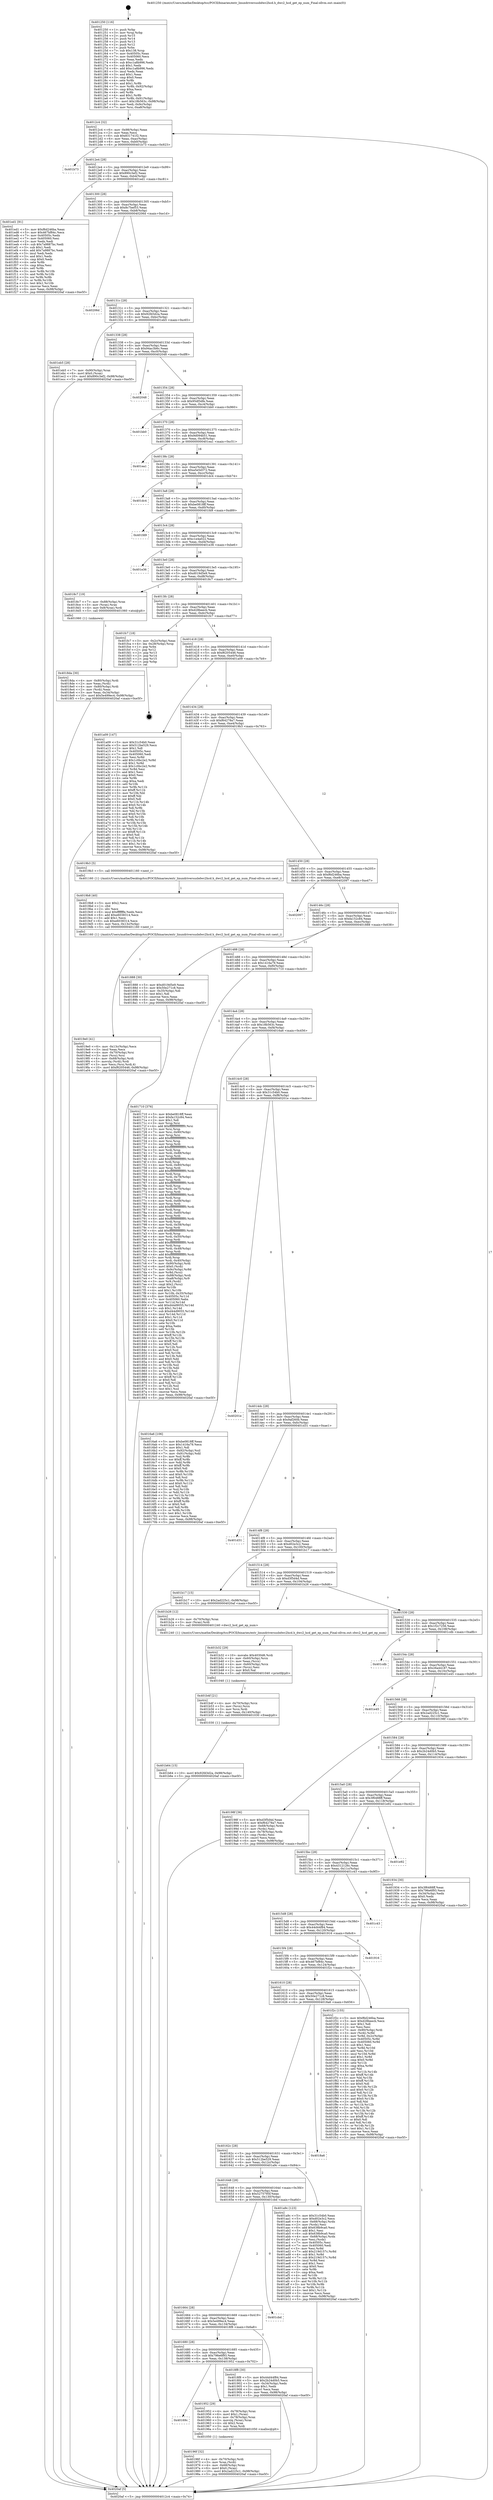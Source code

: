 digraph "0x401250" {
  label = "0x401250 (/mnt/c/Users/mathe/Desktop/tcc/POCII/binaries/extr_linuxdriversusbdwc2hcd.h_dwc2_hcd_get_ep_num_Final-ollvm.out::main(0))"
  labelloc = "t"
  node[shape=record]

  Entry [label="",width=0.3,height=0.3,shape=circle,fillcolor=black,style=filled]
  "0x4012c4" [label="{
     0x4012c4 [32]\l
     | [instrs]\l
     &nbsp;&nbsp;0x4012c4 \<+6\>: mov -0x98(%rbp),%eax\l
     &nbsp;&nbsp;0x4012ca \<+2\>: mov %eax,%ecx\l
     &nbsp;&nbsp;0x4012cc \<+6\>: sub $0x831741f2,%ecx\l
     &nbsp;&nbsp;0x4012d2 \<+6\>: mov %eax,-0xac(%rbp)\l
     &nbsp;&nbsp;0x4012d8 \<+6\>: mov %ecx,-0xb0(%rbp)\l
     &nbsp;&nbsp;0x4012de \<+6\>: je 0000000000401b73 \<main+0x923\>\l
  }"]
  "0x401b73" [label="{
     0x401b73\l
  }", style=dashed]
  "0x4012e4" [label="{
     0x4012e4 [28]\l
     | [instrs]\l
     &nbsp;&nbsp;0x4012e4 \<+5\>: jmp 00000000004012e9 \<main+0x99\>\l
     &nbsp;&nbsp;0x4012e9 \<+6\>: mov -0xac(%rbp),%eax\l
     &nbsp;&nbsp;0x4012ef \<+5\>: sub $0x890c3ef2,%eax\l
     &nbsp;&nbsp;0x4012f4 \<+6\>: mov %eax,-0xb4(%rbp)\l
     &nbsp;&nbsp;0x4012fa \<+6\>: je 0000000000401ed1 \<main+0xc81\>\l
  }"]
  Exit [label="",width=0.3,height=0.3,shape=circle,fillcolor=black,style=filled,peripheries=2]
  "0x401ed1" [label="{
     0x401ed1 [91]\l
     | [instrs]\l
     &nbsp;&nbsp;0x401ed1 \<+5\>: mov $0xf6d246ba,%eax\l
     &nbsp;&nbsp;0x401ed6 \<+5\>: mov $0x467bf84c,%ecx\l
     &nbsp;&nbsp;0x401edb \<+7\>: mov 0x40505c,%edx\l
     &nbsp;&nbsp;0x401ee2 \<+7\>: mov 0x405060,%esi\l
     &nbsp;&nbsp;0x401ee9 \<+2\>: mov %edx,%edi\l
     &nbsp;&nbsp;0x401eeb \<+6\>: sub $0x7a9887bc,%edi\l
     &nbsp;&nbsp;0x401ef1 \<+3\>: sub $0x1,%edi\l
     &nbsp;&nbsp;0x401ef4 \<+6\>: add $0x7a9887bc,%edi\l
     &nbsp;&nbsp;0x401efa \<+3\>: imul %edi,%edx\l
     &nbsp;&nbsp;0x401efd \<+3\>: and $0x1,%edx\l
     &nbsp;&nbsp;0x401f00 \<+3\>: cmp $0x0,%edx\l
     &nbsp;&nbsp;0x401f03 \<+4\>: sete %r8b\l
     &nbsp;&nbsp;0x401f07 \<+3\>: cmp $0xa,%esi\l
     &nbsp;&nbsp;0x401f0a \<+4\>: setl %r9b\l
     &nbsp;&nbsp;0x401f0e \<+3\>: mov %r8b,%r10b\l
     &nbsp;&nbsp;0x401f11 \<+3\>: and %r9b,%r10b\l
     &nbsp;&nbsp;0x401f14 \<+3\>: xor %r9b,%r8b\l
     &nbsp;&nbsp;0x401f17 \<+3\>: or %r8b,%r10b\l
     &nbsp;&nbsp;0x401f1a \<+4\>: test $0x1,%r10b\l
     &nbsp;&nbsp;0x401f1e \<+3\>: cmovne %ecx,%eax\l
     &nbsp;&nbsp;0x401f21 \<+6\>: mov %eax,-0x98(%rbp)\l
     &nbsp;&nbsp;0x401f27 \<+5\>: jmp 00000000004020af \<main+0xe5f\>\l
  }"]
  "0x401300" [label="{
     0x401300 [28]\l
     | [instrs]\l
     &nbsp;&nbsp;0x401300 \<+5\>: jmp 0000000000401305 \<main+0xb5\>\l
     &nbsp;&nbsp;0x401305 \<+6\>: mov -0xac(%rbp),%eax\l
     &nbsp;&nbsp;0x40130b \<+5\>: sub $0x8c7bef53,%eax\l
     &nbsp;&nbsp;0x401310 \<+6\>: mov %eax,-0xb8(%rbp)\l
     &nbsp;&nbsp;0x401316 \<+6\>: je 000000000040206d \<main+0xe1d\>\l
  }"]
  "0x401b64" [label="{
     0x401b64 [15]\l
     | [instrs]\l
     &nbsp;&nbsp;0x401b64 \<+10\>: movl $0x92fd3d2a,-0x98(%rbp)\l
     &nbsp;&nbsp;0x401b6e \<+5\>: jmp 00000000004020af \<main+0xe5f\>\l
  }"]
  "0x40206d" [label="{
     0x40206d\l
  }", style=dashed]
  "0x40131c" [label="{
     0x40131c [28]\l
     | [instrs]\l
     &nbsp;&nbsp;0x40131c \<+5\>: jmp 0000000000401321 \<main+0xd1\>\l
     &nbsp;&nbsp;0x401321 \<+6\>: mov -0xac(%rbp),%eax\l
     &nbsp;&nbsp;0x401327 \<+5\>: sub $0x92fd3d2a,%eax\l
     &nbsp;&nbsp;0x40132c \<+6\>: mov %eax,-0xbc(%rbp)\l
     &nbsp;&nbsp;0x401332 \<+6\>: je 0000000000401eb5 \<main+0xc65\>\l
  }"]
  "0x401b4f" [label="{
     0x401b4f [21]\l
     | [instrs]\l
     &nbsp;&nbsp;0x401b4f \<+4\>: mov -0x70(%rbp),%rcx\l
     &nbsp;&nbsp;0x401b53 \<+3\>: mov (%rcx),%rcx\l
     &nbsp;&nbsp;0x401b56 \<+3\>: mov %rcx,%rdi\l
     &nbsp;&nbsp;0x401b59 \<+6\>: mov %eax,-0x140(%rbp)\l
     &nbsp;&nbsp;0x401b5f \<+5\>: call 0000000000401030 \<free@plt\>\l
     | [calls]\l
     &nbsp;&nbsp;0x401030 \{1\} (unknown)\l
  }"]
  "0x401eb5" [label="{
     0x401eb5 [28]\l
     | [instrs]\l
     &nbsp;&nbsp;0x401eb5 \<+7\>: mov -0x90(%rbp),%rax\l
     &nbsp;&nbsp;0x401ebc \<+6\>: movl $0x0,(%rax)\l
     &nbsp;&nbsp;0x401ec2 \<+10\>: movl $0x890c3ef2,-0x98(%rbp)\l
     &nbsp;&nbsp;0x401ecc \<+5\>: jmp 00000000004020af \<main+0xe5f\>\l
  }"]
  "0x401338" [label="{
     0x401338 [28]\l
     | [instrs]\l
     &nbsp;&nbsp;0x401338 \<+5\>: jmp 000000000040133d \<main+0xed\>\l
     &nbsp;&nbsp;0x40133d \<+6\>: mov -0xac(%rbp),%eax\l
     &nbsp;&nbsp;0x401343 \<+5\>: sub $0x94ac3b6c,%eax\l
     &nbsp;&nbsp;0x401348 \<+6\>: mov %eax,-0xc0(%rbp)\l
     &nbsp;&nbsp;0x40134e \<+6\>: je 0000000000402048 \<main+0xdf8\>\l
  }"]
  "0x401b32" [label="{
     0x401b32 [29]\l
     | [instrs]\l
     &nbsp;&nbsp;0x401b32 \<+10\>: movabs $0x4030d6,%rdi\l
     &nbsp;&nbsp;0x401b3c \<+4\>: mov -0x60(%rbp),%rcx\l
     &nbsp;&nbsp;0x401b40 \<+2\>: mov %eax,(%rcx)\l
     &nbsp;&nbsp;0x401b42 \<+4\>: mov -0x60(%rbp),%rcx\l
     &nbsp;&nbsp;0x401b46 \<+2\>: mov (%rcx),%esi\l
     &nbsp;&nbsp;0x401b48 \<+2\>: mov $0x0,%al\l
     &nbsp;&nbsp;0x401b4a \<+5\>: call 0000000000401040 \<printf@plt\>\l
     | [calls]\l
     &nbsp;&nbsp;0x401040 \{1\} (unknown)\l
  }"]
  "0x402048" [label="{
     0x402048\l
  }", style=dashed]
  "0x401354" [label="{
     0x401354 [28]\l
     | [instrs]\l
     &nbsp;&nbsp;0x401354 \<+5\>: jmp 0000000000401359 \<main+0x109\>\l
     &nbsp;&nbsp;0x401359 \<+6\>: mov -0xac(%rbp),%eax\l
     &nbsp;&nbsp;0x40135f \<+5\>: sub $0x95df3dfe,%eax\l
     &nbsp;&nbsp;0x401364 \<+6\>: mov %eax,-0xc4(%rbp)\l
     &nbsp;&nbsp;0x40136a \<+6\>: je 0000000000401bb0 \<main+0x960\>\l
  }"]
  "0x4019e0" [label="{
     0x4019e0 [41]\l
     | [instrs]\l
     &nbsp;&nbsp;0x4019e0 \<+6\>: mov -0x13c(%rbp),%ecx\l
     &nbsp;&nbsp;0x4019e6 \<+3\>: imul %eax,%ecx\l
     &nbsp;&nbsp;0x4019e9 \<+4\>: mov -0x70(%rbp),%rsi\l
     &nbsp;&nbsp;0x4019ed \<+3\>: mov (%rsi),%rsi\l
     &nbsp;&nbsp;0x4019f0 \<+4\>: mov -0x68(%rbp),%rdi\l
     &nbsp;&nbsp;0x4019f4 \<+3\>: movslq (%rdi),%rdi\l
     &nbsp;&nbsp;0x4019f7 \<+3\>: mov %ecx,(%rsi,%rdi,4)\l
     &nbsp;&nbsp;0x4019fa \<+10\>: movl $0xf6205446,-0x98(%rbp)\l
     &nbsp;&nbsp;0x401a04 \<+5\>: jmp 00000000004020af \<main+0xe5f\>\l
  }"]
  "0x401bb0" [label="{
     0x401bb0\l
  }", style=dashed]
  "0x401370" [label="{
     0x401370 [28]\l
     | [instrs]\l
     &nbsp;&nbsp;0x401370 \<+5\>: jmp 0000000000401375 \<main+0x125\>\l
     &nbsp;&nbsp;0x401375 \<+6\>: mov -0xac(%rbp),%eax\l
     &nbsp;&nbsp;0x40137b \<+5\>: sub $0x9d094b51,%eax\l
     &nbsp;&nbsp;0x401380 \<+6\>: mov %eax,-0xc8(%rbp)\l
     &nbsp;&nbsp;0x401386 \<+6\>: je 0000000000401ea1 \<main+0xc51\>\l
  }"]
  "0x4019b8" [label="{
     0x4019b8 [40]\l
     | [instrs]\l
     &nbsp;&nbsp;0x4019b8 \<+5\>: mov $0x2,%ecx\l
     &nbsp;&nbsp;0x4019bd \<+1\>: cltd\l
     &nbsp;&nbsp;0x4019be \<+2\>: idiv %ecx\l
     &nbsp;&nbsp;0x4019c0 \<+6\>: imul $0xfffffffe,%edx,%ecx\l
     &nbsp;&nbsp;0x4019c6 \<+6\>: add $0xe6038314,%ecx\l
     &nbsp;&nbsp;0x4019cc \<+3\>: add $0x1,%ecx\l
     &nbsp;&nbsp;0x4019cf \<+6\>: sub $0xe6038314,%ecx\l
     &nbsp;&nbsp;0x4019d5 \<+6\>: mov %ecx,-0x13c(%rbp)\l
     &nbsp;&nbsp;0x4019db \<+5\>: call 0000000000401160 \<next_i\>\l
     | [calls]\l
     &nbsp;&nbsp;0x401160 \{1\} (/mnt/c/Users/mathe/Desktop/tcc/POCII/binaries/extr_linuxdriversusbdwc2hcd.h_dwc2_hcd_get_ep_num_Final-ollvm.out::next_i)\l
  }"]
  "0x401ea1" [label="{
     0x401ea1\l
  }", style=dashed]
  "0x40138c" [label="{
     0x40138c [28]\l
     | [instrs]\l
     &nbsp;&nbsp;0x40138c \<+5\>: jmp 0000000000401391 \<main+0x141\>\l
     &nbsp;&nbsp;0x401391 \<+6\>: mov -0xac(%rbp),%eax\l
     &nbsp;&nbsp;0x401397 \<+5\>: sub $0xa5e5d372,%eax\l
     &nbsp;&nbsp;0x40139c \<+6\>: mov %eax,-0xcc(%rbp)\l
     &nbsp;&nbsp;0x4013a2 \<+6\>: je 0000000000401dc4 \<main+0xb74\>\l
  }"]
  "0x40196f" [label="{
     0x40196f [32]\l
     | [instrs]\l
     &nbsp;&nbsp;0x40196f \<+4\>: mov -0x70(%rbp),%rdi\l
     &nbsp;&nbsp;0x401973 \<+3\>: mov %rax,(%rdi)\l
     &nbsp;&nbsp;0x401976 \<+4\>: mov -0x68(%rbp),%rax\l
     &nbsp;&nbsp;0x40197a \<+6\>: movl $0x0,(%rax)\l
     &nbsp;&nbsp;0x401980 \<+10\>: movl $0x2ad225c1,-0x98(%rbp)\l
     &nbsp;&nbsp;0x40198a \<+5\>: jmp 00000000004020af \<main+0xe5f\>\l
  }"]
  "0x401dc4" [label="{
     0x401dc4\l
  }", style=dashed]
  "0x4013a8" [label="{
     0x4013a8 [28]\l
     | [instrs]\l
     &nbsp;&nbsp;0x4013a8 \<+5\>: jmp 00000000004013ad \<main+0x15d\>\l
     &nbsp;&nbsp;0x4013ad \<+6\>: mov -0xac(%rbp),%eax\l
     &nbsp;&nbsp;0x4013b3 \<+5\>: sub $0xbe0818ff,%eax\l
     &nbsp;&nbsp;0x4013b8 \<+6\>: mov %eax,-0xd0(%rbp)\l
     &nbsp;&nbsp;0x4013be \<+6\>: je 0000000000401fd9 \<main+0xd89\>\l
  }"]
  "0x40169c" [label="{
     0x40169c\l
  }", style=dashed]
  "0x401fd9" [label="{
     0x401fd9\l
  }", style=dashed]
  "0x4013c4" [label="{
     0x4013c4 [28]\l
     | [instrs]\l
     &nbsp;&nbsp;0x4013c4 \<+5\>: jmp 00000000004013c9 \<main+0x179\>\l
     &nbsp;&nbsp;0x4013c9 \<+6\>: mov -0xac(%rbp),%eax\l
     &nbsp;&nbsp;0x4013cf \<+5\>: sub $0xc1e4a022,%eax\l
     &nbsp;&nbsp;0x4013d4 \<+6\>: mov %eax,-0xd4(%rbp)\l
     &nbsp;&nbsp;0x4013da \<+6\>: je 0000000000401e36 \<main+0xbe6\>\l
  }"]
  "0x401952" [label="{
     0x401952 [29]\l
     | [instrs]\l
     &nbsp;&nbsp;0x401952 \<+4\>: mov -0x78(%rbp),%rax\l
     &nbsp;&nbsp;0x401956 \<+6\>: movl $0x1,(%rax)\l
     &nbsp;&nbsp;0x40195c \<+4\>: mov -0x78(%rbp),%rax\l
     &nbsp;&nbsp;0x401960 \<+3\>: movslq (%rax),%rax\l
     &nbsp;&nbsp;0x401963 \<+4\>: shl $0x2,%rax\l
     &nbsp;&nbsp;0x401967 \<+3\>: mov %rax,%rdi\l
     &nbsp;&nbsp;0x40196a \<+5\>: call 0000000000401050 \<malloc@plt\>\l
     | [calls]\l
     &nbsp;&nbsp;0x401050 \{1\} (unknown)\l
  }"]
  "0x401e36" [label="{
     0x401e36\l
  }", style=dashed]
  "0x4013e0" [label="{
     0x4013e0 [28]\l
     | [instrs]\l
     &nbsp;&nbsp;0x4013e0 \<+5\>: jmp 00000000004013e5 \<main+0x195\>\l
     &nbsp;&nbsp;0x4013e5 \<+6\>: mov -0xac(%rbp),%eax\l
     &nbsp;&nbsp;0x4013eb \<+5\>: sub $0xd019d5e9,%eax\l
     &nbsp;&nbsp;0x4013f0 \<+6\>: mov %eax,-0xd8(%rbp)\l
     &nbsp;&nbsp;0x4013f6 \<+6\>: je 00000000004018c7 \<main+0x677\>\l
  }"]
  "0x401680" [label="{
     0x401680 [28]\l
     | [instrs]\l
     &nbsp;&nbsp;0x401680 \<+5\>: jmp 0000000000401685 \<main+0x435\>\l
     &nbsp;&nbsp;0x401685 \<+6\>: mov -0xac(%rbp),%eax\l
     &nbsp;&nbsp;0x40168b \<+5\>: sub $0x796e6f93,%eax\l
     &nbsp;&nbsp;0x401690 \<+6\>: mov %eax,-0x138(%rbp)\l
     &nbsp;&nbsp;0x401696 \<+6\>: je 0000000000401952 \<main+0x702\>\l
  }"]
  "0x4018c7" [label="{
     0x4018c7 [19]\l
     | [instrs]\l
     &nbsp;&nbsp;0x4018c7 \<+7\>: mov -0x88(%rbp),%rax\l
     &nbsp;&nbsp;0x4018ce \<+3\>: mov (%rax),%rax\l
     &nbsp;&nbsp;0x4018d1 \<+4\>: mov 0x8(%rax),%rdi\l
     &nbsp;&nbsp;0x4018d5 \<+5\>: call 0000000000401060 \<atoi@plt\>\l
     | [calls]\l
     &nbsp;&nbsp;0x401060 \{1\} (unknown)\l
  }"]
  "0x4013fc" [label="{
     0x4013fc [28]\l
     | [instrs]\l
     &nbsp;&nbsp;0x4013fc \<+5\>: jmp 0000000000401401 \<main+0x1b1\>\l
     &nbsp;&nbsp;0x401401 \<+6\>: mov -0xac(%rbp),%eax\l
     &nbsp;&nbsp;0x401407 \<+5\>: sub $0xd28beecb,%eax\l
     &nbsp;&nbsp;0x40140c \<+6\>: mov %eax,-0xdc(%rbp)\l
     &nbsp;&nbsp;0x401412 \<+6\>: je 0000000000401fc7 \<main+0xd77\>\l
  }"]
  "0x4018f8" [label="{
     0x4018f8 [30]\l
     | [instrs]\l
     &nbsp;&nbsp;0x4018f8 \<+5\>: mov $0x44d44f84,%eax\l
     &nbsp;&nbsp;0x4018fd \<+5\>: mov $0x2b24d0b5,%ecx\l
     &nbsp;&nbsp;0x401902 \<+3\>: mov -0x34(%rbp),%edx\l
     &nbsp;&nbsp;0x401905 \<+3\>: cmp $0x1,%edx\l
     &nbsp;&nbsp;0x401908 \<+3\>: cmovl %ecx,%eax\l
     &nbsp;&nbsp;0x40190b \<+6\>: mov %eax,-0x98(%rbp)\l
     &nbsp;&nbsp;0x401911 \<+5\>: jmp 00000000004020af \<main+0xe5f\>\l
  }"]
  "0x401fc7" [label="{
     0x401fc7 [18]\l
     | [instrs]\l
     &nbsp;&nbsp;0x401fc7 \<+3\>: mov -0x2c(%rbp),%eax\l
     &nbsp;&nbsp;0x401fca \<+4\>: lea -0x28(%rbp),%rsp\l
     &nbsp;&nbsp;0x401fce \<+1\>: pop %rbx\l
     &nbsp;&nbsp;0x401fcf \<+2\>: pop %r12\l
     &nbsp;&nbsp;0x401fd1 \<+2\>: pop %r13\l
     &nbsp;&nbsp;0x401fd3 \<+2\>: pop %r14\l
     &nbsp;&nbsp;0x401fd5 \<+2\>: pop %r15\l
     &nbsp;&nbsp;0x401fd7 \<+1\>: pop %rbp\l
     &nbsp;&nbsp;0x401fd8 \<+1\>: ret\l
  }"]
  "0x401418" [label="{
     0x401418 [28]\l
     | [instrs]\l
     &nbsp;&nbsp;0x401418 \<+5\>: jmp 000000000040141d \<main+0x1cd\>\l
     &nbsp;&nbsp;0x40141d \<+6\>: mov -0xac(%rbp),%eax\l
     &nbsp;&nbsp;0x401423 \<+5\>: sub $0xf6205446,%eax\l
     &nbsp;&nbsp;0x401428 \<+6\>: mov %eax,-0xe0(%rbp)\l
     &nbsp;&nbsp;0x40142e \<+6\>: je 0000000000401a09 \<main+0x7b9\>\l
  }"]
  "0x401664" [label="{
     0x401664 [28]\l
     | [instrs]\l
     &nbsp;&nbsp;0x401664 \<+5\>: jmp 0000000000401669 \<main+0x419\>\l
     &nbsp;&nbsp;0x401669 \<+6\>: mov -0xac(%rbp),%eax\l
     &nbsp;&nbsp;0x40166f \<+5\>: sub $0x5e499ec4,%eax\l
     &nbsp;&nbsp;0x401674 \<+6\>: mov %eax,-0x134(%rbp)\l
     &nbsp;&nbsp;0x40167a \<+6\>: je 00000000004018f8 \<main+0x6a8\>\l
  }"]
  "0x401a09" [label="{
     0x401a09 [147]\l
     | [instrs]\l
     &nbsp;&nbsp;0x401a09 \<+5\>: mov $0x31c54b0,%eax\l
     &nbsp;&nbsp;0x401a0e \<+5\>: mov $0x512be529,%ecx\l
     &nbsp;&nbsp;0x401a13 \<+2\>: mov $0x1,%dl\l
     &nbsp;&nbsp;0x401a15 \<+7\>: mov 0x40505c,%esi\l
     &nbsp;&nbsp;0x401a1c \<+7\>: mov 0x405060,%edi\l
     &nbsp;&nbsp;0x401a23 \<+3\>: mov %esi,%r8d\l
     &nbsp;&nbsp;0x401a26 \<+7\>: add $0x1c0bc2e2,%r8d\l
     &nbsp;&nbsp;0x401a2d \<+4\>: sub $0x1,%r8d\l
     &nbsp;&nbsp;0x401a31 \<+7\>: sub $0x1c0bc2e2,%r8d\l
     &nbsp;&nbsp;0x401a38 \<+4\>: imul %r8d,%esi\l
     &nbsp;&nbsp;0x401a3c \<+3\>: and $0x1,%esi\l
     &nbsp;&nbsp;0x401a3f \<+3\>: cmp $0x0,%esi\l
     &nbsp;&nbsp;0x401a42 \<+4\>: sete %r9b\l
     &nbsp;&nbsp;0x401a46 \<+3\>: cmp $0xa,%edi\l
     &nbsp;&nbsp;0x401a49 \<+4\>: setl %r10b\l
     &nbsp;&nbsp;0x401a4d \<+3\>: mov %r9b,%r11b\l
     &nbsp;&nbsp;0x401a50 \<+4\>: xor $0xff,%r11b\l
     &nbsp;&nbsp;0x401a54 \<+3\>: mov %r10b,%bl\l
     &nbsp;&nbsp;0x401a57 \<+3\>: xor $0xff,%bl\l
     &nbsp;&nbsp;0x401a5a \<+3\>: xor $0x0,%dl\l
     &nbsp;&nbsp;0x401a5d \<+3\>: mov %r11b,%r14b\l
     &nbsp;&nbsp;0x401a60 \<+4\>: and $0x0,%r14b\l
     &nbsp;&nbsp;0x401a64 \<+3\>: and %dl,%r9b\l
     &nbsp;&nbsp;0x401a67 \<+3\>: mov %bl,%r15b\l
     &nbsp;&nbsp;0x401a6a \<+4\>: and $0x0,%r15b\l
     &nbsp;&nbsp;0x401a6e \<+3\>: and %dl,%r10b\l
     &nbsp;&nbsp;0x401a71 \<+3\>: or %r9b,%r14b\l
     &nbsp;&nbsp;0x401a74 \<+3\>: or %r10b,%r15b\l
     &nbsp;&nbsp;0x401a77 \<+3\>: xor %r15b,%r14b\l
     &nbsp;&nbsp;0x401a7a \<+3\>: or %bl,%r11b\l
     &nbsp;&nbsp;0x401a7d \<+4\>: xor $0xff,%r11b\l
     &nbsp;&nbsp;0x401a81 \<+3\>: or $0x0,%dl\l
     &nbsp;&nbsp;0x401a84 \<+3\>: and %dl,%r11b\l
     &nbsp;&nbsp;0x401a87 \<+3\>: or %r11b,%r14b\l
     &nbsp;&nbsp;0x401a8a \<+4\>: test $0x1,%r14b\l
     &nbsp;&nbsp;0x401a8e \<+3\>: cmovne %ecx,%eax\l
     &nbsp;&nbsp;0x401a91 \<+6\>: mov %eax,-0x98(%rbp)\l
     &nbsp;&nbsp;0x401a97 \<+5\>: jmp 00000000004020af \<main+0xe5f\>\l
  }"]
  "0x401434" [label="{
     0x401434 [28]\l
     | [instrs]\l
     &nbsp;&nbsp;0x401434 \<+5\>: jmp 0000000000401439 \<main+0x1e9\>\l
     &nbsp;&nbsp;0x401439 \<+6\>: mov -0xac(%rbp),%eax\l
     &nbsp;&nbsp;0x40143f \<+5\>: sub $0xf64278a7,%eax\l
     &nbsp;&nbsp;0x401444 \<+6\>: mov %eax,-0xe4(%rbp)\l
     &nbsp;&nbsp;0x40144a \<+6\>: je 00000000004019b3 \<main+0x763\>\l
  }"]
  "0x401cbd" [label="{
     0x401cbd\l
  }", style=dashed]
  "0x4019b3" [label="{
     0x4019b3 [5]\l
     | [instrs]\l
     &nbsp;&nbsp;0x4019b3 \<+5\>: call 0000000000401160 \<next_i\>\l
     | [calls]\l
     &nbsp;&nbsp;0x401160 \{1\} (/mnt/c/Users/mathe/Desktop/tcc/POCII/binaries/extr_linuxdriversusbdwc2hcd.h_dwc2_hcd_get_ep_num_Final-ollvm.out::next_i)\l
  }"]
  "0x401450" [label="{
     0x401450 [28]\l
     | [instrs]\l
     &nbsp;&nbsp;0x401450 \<+5\>: jmp 0000000000401455 \<main+0x205\>\l
     &nbsp;&nbsp;0x401455 \<+6\>: mov -0xac(%rbp),%eax\l
     &nbsp;&nbsp;0x40145b \<+5\>: sub $0xf6d246ba,%eax\l
     &nbsp;&nbsp;0x401460 \<+6\>: mov %eax,-0xe8(%rbp)\l
     &nbsp;&nbsp;0x401466 \<+6\>: je 0000000000402097 \<main+0xe47\>\l
  }"]
  "0x401648" [label="{
     0x401648 [28]\l
     | [instrs]\l
     &nbsp;&nbsp;0x401648 \<+5\>: jmp 000000000040164d \<main+0x3fd\>\l
     &nbsp;&nbsp;0x40164d \<+6\>: mov -0xac(%rbp),%eax\l
     &nbsp;&nbsp;0x401653 \<+5\>: sub $0x5275795f,%eax\l
     &nbsp;&nbsp;0x401658 \<+6\>: mov %eax,-0x130(%rbp)\l
     &nbsp;&nbsp;0x40165e \<+6\>: je 0000000000401cbd \<main+0xa6d\>\l
  }"]
  "0x402097" [label="{
     0x402097\l
  }", style=dashed]
  "0x40146c" [label="{
     0x40146c [28]\l
     | [instrs]\l
     &nbsp;&nbsp;0x40146c \<+5\>: jmp 0000000000401471 \<main+0x221\>\l
     &nbsp;&nbsp;0x401471 \<+6\>: mov -0xac(%rbp),%eax\l
     &nbsp;&nbsp;0x401477 \<+5\>: sub $0xfa152c84,%eax\l
     &nbsp;&nbsp;0x40147c \<+6\>: mov %eax,-0xec(%rbp)\l
     &nbsp;&nbsp;0x401482 \<+6\>: je 0000000000401888 \<main+0x638\>\l
  }"]
  "0x401a9c" [label="{
     0x401a9c [123]\l
     | [instrs]\l
     &nbsp;&nbsp;0x401a9c \<+5\>: mov $0x31c54b0,%eax\l
     &nbsp;&nbsp;0x401aa1 \<+5\>: mov $0xd02e3c2,%ecx\l
     &nbsp;&nbsp;0x401aa6 \<+4\>: mov -0x68(%rbp),%rdx\l
     &nbsp;&nbsp;0x401aaa \<+2\>: mov (%rdx),%esi\l
     &nbsp;&nbsp;0x401aac \<+6\>: add $0x638b9ca0,%esi\l
     &nbsp;&nbsp;0x401ab2 \<+3\>: add $0x1,%esi\l
     &nbsp;&nbsp;0x401ab5 \<+6\>: sub $0x638b9ca0,%esi\l
     &nbsp;&nbsp;0x401abb \<+4\>: mov -0x68(%rbp),%rdx\l
     &nbsp;&nbsp;0x401abf \<+2\>: mov %esi,(%rdx)\l
     &nbsp;&nbsp;0x401ac1 \<+7\>: mov 0x40505c,%esi\l
     &nbsp;&nbsp;0x401ac8 \<+7\>: mov 0x405060,%edi\l
     &nbsp;&nbsp;0x401acf \<+3\>: mov %esi,%r8d\l
     &nbsp;&nbsp;0x401ad2 \<+7\>: add $0x219d157c,%r8d\l
     &nbsp;&nbsp;0x401ad9 \<+4\>: sub $0x1,%r8d\l
     &nbsp;&nbsp;0x401add \<+7\>: sub $0x219d157c,%r8d\l
     &nbsp;&nbsp;0x401ae4 \<+4\>: imul %r8d,%esi\l
     &nbsp;&nbsp;0x401ae8 \<+3\>: and $0x1,%esi\l
     &nbsp;&nbsp;0x401aeb \<+3\>: cmp $0x0,%esi\l
     &nbsp;&nbsp;0x401aee \<+4\>: sete %r9b\l
     &nbsp;&nbsp;0x401af2 \<+3\>: cmp $0xa,%edi\l
     &nbsp;&nbsp;0x401af5 \<+4\>: setl %r10b\l
     &nbsp;&nbsp;0x401af9 \<+3\>: mov %r9b,%r11b\l
     &nbsp;&nbsp;0x401afc \<+3\>: and %r10b,%r11b\l
     &nbsp;&nbsp;0x401aff \<+3\>: xor %r10b,%r9b\l
     &nbsp;&nbsp;0x401b02 \<+3\>: or %r9b,%r11b\l
     &nbsp;&nbsp;0x401b05 \<+4\>: test $0x1,%r11b\l
     &nbsp;&nbsp;0x401b09 \<+3\>: cmovne %ecx,%eax\l
     &nbsp;&nbsp;0x401b0c \<+6\>: mov %eax,-0x98(%rbp)\l
     &nbsp;&nbsp;0x401b12 \<+5\>: jmp 00000000004020af \<main+0xe5f\>\l
  }"]
  "0x401888" [label="{
     0x401888 [30]\l
     | [instrs]\l
     &nbsp;&nbsp;0x401888 \<+5\>: mov $0xd019d5e9,%eax\l
     &nbsp;&nbsp;0x40188d \<+5\>: mov $0x50e271c8,%ecx\l
     &nbsp;&nbsp;0x401892 \<+3\>: mov -0x35(%rbp),%dl\l
     &nbsp;&nbsp;0x401895 \<+3\>: test $0x1,%dl\l
     &nbsp;&nbsp;0x401898 \<+3\>: cmovne %ecx,%eax\l
     &nbsp;&nbsp;0x40189b \<+6\>: mov %eax,-0x98(%rbp)\l
     &nbsp;&nbsp;0x4018a1 \<+5\>: jmp 00000000004020af \<main+0xe5f\>\l
  }"]
  "0x401488" [label="{
     0x401488 [28]\l
     | [instrs]\l
     &nbsp;&nbsp;0x401488 \<+5\>: jmp 000000000040148d \<main+0x23d\>\l
     &nbsp;&nbsp;0x40148d \<+6\>: mov -0xac(%rbp),%eax\l
     &nbsp;&nbsp;0x401493 \<+5\>: sub $0x1416a79,%eax\l
     &nbsp;&nbsp;0x401498 \<+6\>: mov %eax,-0xf0(%rbp)\l
     &nbsp;&nbsp;0x40149e \<+6\>: je 0000000000401710 \<main+0x4c0\>\l
  }"]
  "0x40162c" [label="{
     0x40162c [28]\l
     | [instrs]\l
     &nbsp;&nbsp;0x40162c \<+5\>: jmp 0000000000401631 \<main+0x3e1\>\l
     &nbsp;&nbsp;0x401631 \<+6\>: mov -0xac(%rbp),%eax\l
     &nbsp;&nbsp;0x401637 \<+5\>: sub $0x512be529,%eax\l
     &nbsp;&nbsp;0x40163c \<+6\>: mov %eax,-0x12c(%rbp)\l
     &nbsp;&nbsp;0x401642 \<+6\>: je 0000000000401a9c \<main+0x84c\>\l
  }"]
  "0x401710" [label="{
     0x401710 [376]\l
     | [instrs]\l
     &nbsp;&nbsp;0x401710 \<+5\>: mov $0xbe0818ff,%eax\l
     &nbsp;&nbsp;0x401715 \<+5\>: mov $0xfa152c84,%ecx\l
     &nbsp;&nbsp;0x40171a \<+2\>: mov $0x1,%dl\l
     &nbsp;&nbsp;0x40171c \<+3\>: mov %rsp,%rsi\l
     &nbsp;&nbsp;0x40171f \<+4\>: add $0xfffffffffffffff0,%rsi\l
     &nbsp;&nbsp;0x401723 \<+3\>: mov %rsi,%rsp\l
     &nbsp;&nbsp;0x401726 \<+7\>: mov %rsi,-0x90(%rbp)\l
     &nbsp;&nbsp;0x40172d \<+3\>: mov %rsp,%rsi\l
     &nbsp;&nbsp;0x401730 \<+4\>: add $0xfffffffffffffff0,%rsi\l
     &nbsp;&nbsp;0x401734 \<+3\>: mov %rsi,%rsp\l
     &nbsp;&nbsp;0x401737 \<+3\>: mov %rsp,%rdi\l
     &nbsp;&nbsp;0x40173a \<+4\>: add $0xfffffffffffffff0,%rdi\l
     &nbsp;&nbsp;0x40173e \<+3\>: mov %rdi,%rsp\l
     &nbsp;&nbsp;0x401741 \<+7\>: mov %rdi,-0x88(%rbp)\l
     &nbsp;&nbsp;0x401748 \<+3\>: mov %rsp,%rdi\l
     &nbsp;&nbsp;0x40174b \<+4\>: add $0xfffffffffffffff0,%rdi\l
     &nbsp;&nbsp;0x40174f \<+3\>: mov %rdi,%rsp\l
     &nbsp;&nbsp;0x401752 \<+4\>: mov %rdi,-0x80(%rbp)\l
     &nbsp;&nbsp;0x401756 \<+3\>: mov %rsp,%rdi\l
     &nbsp;&nbsp;0x401759 \<+4\>: add $0xfffffffffffffff0,%rdi\l
     &nbsp;&nbsp;0x40175d \<+3\>: mov %rdi,%rsp\l
     &nbsp;&nbsp;0x401760 \<+4\>: mov %rdi,-0x78(%rbp)\l
     &nbsp;&nbsp;0x401764 \<+3\>: mov %rsp,%rdi\l
     &nbsp;&nbsp;0x401767 \<+4\>: add $0xfffffffffffffff0,%rdi\l
     &nbsp;&nbsp;0x40176b \<+3\>: mov %rdi,%rsp\l
     &nbsp;&nbsp;0x40176e \<+4\>: mov %rdi,-0x70(%rbp)\l
     &nbsp;&nbsp;0x401772 \<+3\>: mov %rsp,%rdi\l
     &nbsp;&nbsp;0x401775 \<+4\>: add $0xfffffffffffffff0,%rdi\l
     &nbsp;&nbsp;0x401779 \<+3\>: mov %rdi,%rsp\l
     &nbsp;&nbsp;0x40177c \<+4\>: mov %rdi,-0x68(%rbp)\l
     &nbsp;&nbsp;0x401780 \<+3\>: mov %rsp,%rdi\l
     &nbsp;&nbsp;0x401783 \<+4\>: add $0xfffffffffffffff0,%rdi\l
     &nbsp;&nbsp;0x401787 \<+3\>: mov %rdi,%rsp\l
     &nbsp;&nbsp;0x40178a \<+4\>: mov %rdi,-0x60(%rbp)\l
     &nbsp;&nbsp;0x40178e \<+3\>: mov %rsp,%rdi\l
     &nbsp;&nbsp;0x401791 \<+4\>: add $0xfffffffffffffff0,%rdi\l
     &nbsp;&nbsp;0x401795 \<+3\>: mov %rdi,%rsp\l
     &nbsp;&nbsp;0x401798 \<+4\>: mov %rdi,-0x58(%rbp)\l
     &nbsp;&nbsp;0x40179c \<+3\>: mov %rsp,%rdi\l
     &nbsp;&nbsp;0x40179f \<+4\>: add $0xfffffffffffffff0,%rdi\l
     &nbsp;&nbsp;0x4017a3 \<+3\>: mov %rdi,%rsp\l
     &nbsp;&nbsp;0x4017a6 \<+4\>: mov %rdi,-0x50(%rbp)\l
     &nbsp;&nbsp;0x4017aa \<+3\>: mov %rsp,%rdi\l
     &nbsp;&nbsp;0x4017ad \<+4\>: add $0xfffffffffffffff0,%rdi\l
     &nbsp;&nbsp;0x4017b1 \<+3\>: mov %rdi,%rsp\l
     &nbsp;&nbsp;0x4017b4 \<+4\>: mov %rdi,-0x48(%rbp)\l
     &nbsp;&nbsp;0x4017b8 \<+3\>: mov %rsp,%rdi\l
     &nbsp;&nbsp;0x4017bb \<+4\>: add $0xfffffffffffffff0,%rdi\l
     &nbsp;&nbsp;0x4017bf \<+3\>: mov %rdi,%rsp\l
     &nbsp;&nbsp;0x4017c2 \<+4\>: mov %rdi,-0x40(%rbp)\l
     &nbsp;&nbsp;0x4017c6 \<+7\>: mov -0x90(%rbp),%rdi\l
     &nbsp;&nbsp;0x4017cd \<+6\>: movl $0x0,(%rdi)\l
     &nbsp;&nbsp;0x4017d3 \<+7\>: mov -0x9c(%rbp),%r8d\l
     &nbsp;&nbsp;0x4017da \<+3\>: mov %r8d,(%rsi)\l
     &nbsp;&nbsp;0x4017dd \<+7\>: mov -0x88(%rbp),%rdi\l
     &nbsp;&nbsp;0x4017e4 \<+7\>: mov -0xa8(%rbp),%r9\l
     &nbsp;&nbsp;0x4017eb \<+3\>: mov %r9,(%rdi)\l
     &nbsp;&nbsp;0x4017ee \<+3\>: cmpl $0x2,(%rsi)\l
     &nbsp;&nbsp;0x4017f1 \<+4\>: setne %r10b\l
     &nbsp;&nbsp;0x4017f5 \<+4\>: and $0x1,%r10b\l
     &nbsp;&nbsp;0x4017f9 \<+4\>: mov %r10b,-0x35(%rbp)\l
     &nbsp;&nbsp;0x4017fd \<+8\>: mov 0x40505c,%r11d\l
     &nbsp;&nbsp;0x401805 \<+7\>: mov 0x405060,%ebx\l
     &nbsp;&nbsp;0x40180c \<+3\>: mov %r11d,%r14d\l
     &nbsp;&nbsp;0x40180f \<+7\>: add $0xd44d9055,%r14d\l
     &nbsp;&nbsp;0x401816 \<+4\>: sub $0x1,%r14d\l
     &nbsp;&nbsp;0x40181a \<+7\>: sub $0xd44d9055,%r14d\l
     &nbsp;&nbsp;0x401821 \<+4\>: imul %r14d,%r11d\l
     &nbsp;&nbsp;0x401825 \<+4\>: and $0x1,%r11d\l
     &nbsp;&nbsp;0x401829 \<+4\>: cmp $0x0,%r11d\l
     &nbsp;&nbsp;0x40182d \<+4\>: sete %r10b\l
     &nbsp;&nbsp;0x401831 \<+3\>: cmp $0xa,%ebx\l
     &nbsp;&nbsp;0x401834 \<+4\>: setl %r15b\l
     &nbsp;&nbsp;0x401838 \<+3\>: mov %r10b,%r12b\l
     &nbsp;&nbsp;0x40183b \<+4\>: xor $0xff,%r12b\l
     &nbsp;&nbsp;0x40183f \<+3\>: mov %r15b,%r13b\l
     &nbsp;&nbsp;0x401842 \<+4\>: xor $0xff,%r13b\l
     &nbsp;&nbsp;0x401846 \<+3\>: xor $0x0,%dl\l
     &nbsp;&nbsp;0x401849 \<+3\>: mov %r12b,%sil\l
     &nbsp;&nbsp;0x40184c \<+4\>: and $0x0,%sil\l
     &nbsp;&nbsp;0x401850 \<+3\>: and %dl,%r10b\l
     &nbsp;&nbsp;0x401853 \<+3\>: mov %r13b,%dil\l
     &nbsp;&nbsp;0x401856 \<+4\>: and $0x0,%dil\l
     &nbsp;&nbsp;0x40185a \<+3\>: and %dl,%r15b\l
     &nbsp;&nbsp;0x40185d \<+3\>: or %r10b,%sil\l
     &nbsp;&nbsp;0x401860 \<+3\>: or %r15b,%dil\l
     &nbsp;&nbsp;0x401863 \<+3\>: xor %dil,%sil\l
     &nbsp;&nbsp;0x401866 \<+3\>: or %r13b,%r12b\l
     &nbsp;&nbsp;0x401869 \<+4\>: xor $0xff,%r12b\l
     &nbsp;&nbsp;0x40186d \<+3\>: or $0x0,%dl\l
     &nbsp;&nbsp;0x401870 \<+3\>: and %dl,%r12b\l
     &nbsp;&nbsp;0x401873 \<+3\>: or %r12b,%sil\l
     &nbsp;&nbsp;0x401876 \<+4\>: test $0x1,%sil\l
     &nbsp;&nbsp;0x40187a \<+3\>: cmovne %ecx,%eax\l
     &nbsp;&nbsp;0x40187d \<+6\>: mov %eax,-0x98(%rbp)\l
     &nbsp;&nbsp;0x401883 \<+5\>: jmp 00000000004020af \<main+0xe5f\>\l
  }"]
  "0x4014a4" [label="{
     0x4014a4 [28]\l
     | [instrs]\l
     &nbsp;&nbsp;0x4014a4 \<+5\>: jmp 00000000004014a9 \<main+0x259\>\l
     &nbsp;&nbsp;0x4014a9 \<+6\>: mov -0xac(%rbp),%eax\l
     &nbsp;&nbsp;0x4014af \<+5\>: sub $0x18b563c,%eax\l
     &nbsp;&nbsp;0x4014b4 \<+6\>: mov %eax,-0xf4(%rbp)\l
     &nbsp;&nbsp;0x4014ba \<+6\>: je 00000000004016a6 \<main+0x456\>\l
  }"]
  "0x4018a6" [label="{
     0x4018a6\l
  }", style=dashed]
  "0x4016a6" [label="{
     0x4016a6 [106]\l
     | [instrs]\l
     &nbsp;&nbsp;0x4016a6 \<+5\>: mov $0xbe0818ff,%eax\l
     &nbsp;&nbsp;0x4016ab \<+5\>: mov $0x1416a79,%ecx\l
     &nbsp;&nbsp;0x4016b0 \<+2\>: mov $0x1,%dl\l
     &nbsp;&nbsp;0x4016b2 \<+7\>: mov -0x92(%rbp),%sil\l
     &nbsp;&nbsp;0x4016b9 \<+7\>: mov -0x91(%rbp),%dil\l
     &nbsp;&nbsp;0x4016c0 \<+3\>: mov %sil,%r8b\l
     &nbsp;&nbsp;0x4016c3 \<+4\>: xor $0xff,%r8b\l
     &nbsp;&nbsp;0x4016c7 \<+3\>: mov %dil,%r9b\l
     &nbsp;&nbsp;0x4016ca \<+4\>: xor $0xff,%r9b\l
     &nbsp;&nbsp;0x4016ce \<+3\>: xor $0x0,%dl\l
     &nbsp;&nbsp;0x4016d1 \<+3\>: mov %r8b,%r10b\l
     &nbsp;&nbsp;0x4016d4 \<+4\>: and $0x0,%r10b\l
     &nbsp;&nbsp;0x4016d8 \<+3\>: and %dl,%sil\l
     &nbsp;&nbsp;0x4016db \<+3\>: mov %r9b,%r11b\l
     &nbsp;&nbsp;0x4016de \<+4\>: and $0x0,%r11b\l
     &nbsp;&nbsp;0x4016e2 \<+3\>: and %dl,%dil\l
     &nbsp;&nbsp;0x4016e5 \<+3\>: or %sil,%r10b\l
     &nbsp;&nbsp;0x4016e8 \<+3\>: or %dil,%r11b\l
     &nbsp;&nbsp;0x4016eb \<+3\>: xor %r11b,%r10b\l
     &nbsp;&nbsp;0x4016ee \<+3\>: or %r9b,%r8b\l
     &nbsp;&nbsp;0x4016f1 \<+4\>: xor $0xff,%r8b\l
     &nbsp;&nbsp;0x4016f5 \<+3\>: or $0x0,%dl\l
     &nbsp;&nbsp;0x4016f8 \<+3\>: and %dl,%r8b\l
     &nbsp;&nbsp;0x4016fb \<+3\>: or %r8b,%r10b\l
     &nbsp;&nbsp;0x4016fe \<+4\>: test $0x1,%r10b\l
     &nbsp;&nbsp;0x401702 \<+3\>: cmovne %ecx,%eax\l
     &nbsp;&nbsp;0x401705 \<+6\>: mov %eax,-0x98(%rbp)\l
     &nbsp;&nbsp;0x40170b \<+5\>: jmp 00000000004020af \<main+0xe5f\>\l
  }"]
  "0x4014c0" [label="{
     0x4014c0 [28]\l
     | [instrs]\l
     &nbsp;&nbsp;0x4014c0 \<+5\>: jmp 00000000004014c5 \<main+0x275\>\l
     &nbsp;&nbsp;0x4014c5 \<+6\>: mov -0xac(%rbp),%eax\l
     &nbsp;&nbsp;0x4014cb \<+5\>: sub $0x31c54b0,%eax\l
     &nbsp;&nbsp;0x4014d0 \<+6\>: mov %eax,-0xf8(%rbp)\l
     &nbsp;&nbsp;0x4014d6 \<+6\>: je 000000000040201e \<main+0xdce\>\l
  }"]
  "0x4020af" [label="{
     0x4020af [5]\l
     | [instrs]\l
     &nbsp;&nbsp;0x4020af \<+5\>: jmp 00000000004012c4 \<main+0x74\>\l
  }"]
  "0x401250" [label="{
     0x401250 [116]\l
     | [instrs]\l
     &nbsp;&nbsp;0x401250 \<+1\>: push %rbp\l
     &nbsp;&nbsp;0x401251 \<+3\>: mov %rsp,%rbp\l
     &nbsp;&nbsp;0x401254 \<+2\>: push %r15\l
     &nbsp;&nbsp;0x401256 \<+2\>: push %r14\l
     &nbsp;&nbsp;0x401258 \<+2\>: push %r13\l
     &nbsp;&nbsp;0x40125a \<+2\>: push %r12\l
     &nbsp;&nbsp;0x40125c \<+1\>: push %rbx\l
     &nbsp;&nbsp;0x40125d \<+7\>: sub $0x138,%rsp\l
     &nbsp;&nbsp;0x401264 \<+7\>: mov 0x40505c,%eax\l
     &nbsp;&nbsp;0x40126b \<+7\>: mov 0x405060,%ecx\l
     &nbsp;&nbsp;0x401272 \<+2\>: mov %eax,%edx\l
     &nbsp;&nbsp;0x401274 \<+6\>: sub $0xc1a8b996,%edx\l
     &nbsp;&nbsp;0x40127a \<+3\>: sub $0x1,%edx\l
     &nbsp;&nbsp;0x40127d \<+6\>: add $0xc1a8b996,%edx\l
     &nbsp;&nbsp;0x401283 \<+3\>: imul %edx,%eax\l
     &nbsp;&nbsp;0x401286 \<+3\>: and $0x1,%eax\l
     &nbsp;&nbsp;0x401289 \<+3\>: cmp $0x0,%eax\l
     &nbsp;&nbsp;0x40128c \<+4\>: sete %r8b\l
     &nbsp;&nbsp;0x401290 \<+4\>: and $0x1,%r8b\l
     &nbsp;&nbsp;0x401294 \<+7\>: mov %r8b,-0x92(%rbp)\l
     &nbsp;&nbsp;0x40129b \<+3\>: cmp $0xa,%ecx\l
     &nbsp;&nbsp;0x40129e \<+4\>: setl %r8b\l
     &nbsp;&nbsp;0x4012a2 \<+4\>: and $0x1,%r8b\l
     &nbsp;&nbsp;0x4012a6 \<+7\>: mov %r8b,-0x91(%rbp)\l
     &nbsp;&nbsp;0x4012ad \<+10\>: movl $0x18b563c,-0x98(%rbp)\l
     &nbsp;&nbsp;0x4012b7 \<+6\>: mov %edi,-0x9c(%rbp)\l
     &nbsp;&nbsp;0x4012bd \<+7\>: mov %rsi,-0xa8(%rbp)\l
  }"]
  "0x401610" [label="{
     0x401610 [28]\l
     | [instrs]\l
     &nbsp;&nbsp;0x401610 \<+5\>: jmp 0000000000401615 \<main+0x3c5\>\l
     &nbsp;&nbsp;0x401615 \<+6\>: mov -0xac(%rbp),%eax\l
     &nbsp;&nbsp;0x40161b \<+5\>: sub $0x50e271c8,%eax\l
     &nbsp;&nbsp;0x401620 \<+6\>: mov %eax,-0x128(%rbp)\l
     &nbsp;&nbsp;0x401626 \<+6\>: je 00000000004018a6 \<main+0x656\>\l
  }"]
  "0x4018da" [label="{
     0x4018da [30]\l
     | [instrs]\l
     &nbsp;&nbsp;0x4018da \<+4\>: mov -0x80(%rbp),%rdi\l
     &nbsp;&nbsp;0x4018de \<+2\>: mov %eax,(%rdi)\l
     &nbsp;&nbsp;0x4018e0 \<+4\>: mov -0x80(%rbp),%rdi\l
     &nbsp;&nbsp;0x4018e4 \<+2\>: mov (%rdi),%eax\l
     &nbsp;&nbsp;0x4018e6 \<+3\>: mov %eax,-0x34(%rbp)\l
     &nbsp;&nbsp;0x4018e9 \<+10\>: movl $0x5e499ec4,-0x98(%rbp)\l
     &nbsp;&nbsp;0x4018f3 \<+5\>: jmp 00000000004020af \<main+0xe5f\>\l
  }"]
  "0x401f2c" [label="{
     0x401f2c [155]\l
     | [instrs]\l
     &nbsp;&nbsp;0x401f2c \<+5\>: mov $0xf6d246ba,%eax\l
     &nbsp;&nbsp;0x401f31 \<+5\>: mov $0xd28beecb,%ecx\l
     &nbsp;&nbsp;0x401f36 \<+2\>: mov $0x1,%dl\l
     &nbsp;&nbsp;0x401f38 \<+2\>: xor %esi,%esi\l
     &nbsp;&nbsp;0x401f3a \<+7\>: mov -0x90(%rbp),%rdi\l
     &nbsp;&nbsp;0x401f41 \<+3\>: mov (%rdi),%r8d\l
     &nbsp;&nbsp;0x401f44 \<+4\>: mov %r8d,-0x2c(%rbp)\l
     &nbsp;&nbsp;0x401f48 \<+8\>: mov 0x40505c,%r8d\l
     &nbsp;&nbsp;0x401f50 \<+8\>: mov 0x405060,%r9d\l
     &nbsp;&nbsp;0x401f58 \<+3\>: sub $0x1,%esi\l
     &nbsp;&nbsp;0x401f5b \<+3\>: mov %r8d,%r10d\l
     &nbsp;&nbsp;0x401f5e \<+3\>: add %esi,%r10d\l
     &nbsp;&nbsp;0x401f61 \<+4\>: imul %r10d,%r8d\l
     &nbsp;&nbsp;0x401f65 \<+4\>: and $0x1,%r8d\l
     &nbsp;&nbsp;0x401f69 \<+4\>: cmp $0x0,%r8d\l
     &nbsp;&nbsp;0x401f6d \<+4\>: sete %r11b\l
     &nbsp;&nbsp;0x401f71 \<+4\>: cmp $0xa,%r9d\l
     &nbsp;&nbsp;0x401f75 \<+3\>: setl %bl\l
     &nbsp;&nbsp;0x401f78 \<+3\>: mov %r11b,%r14b\l
     &nbsp;&nbsp;0x401f7b \<+4\>: xor $0xff,%r14b\l
     &nbsp;&nbsp;0x401f7f \<+3\>: mov %bl,%r15b\l
     &nbsp;&nbsp;0x401f82 \<+4\>: xor $0xff,%r15b\l
     &nbsp;&nbsp;0x401f86 \<+3\>: xor $0x0,%dl\l
     &nbsp;&nbsp;0x401f89 \<+3\>: mov %r14b,%r12b\l
     &nbsp;&nbsp;0x401f8c \<+4\>: and $0x0,%r12b\l
     &nbsp;&nbsp;0x401f90 \<+3\>: and %dl,%r11b\l
     &nbsp;&nbsp;0x401f93 \<+3\>: mov %r15b,%r13b\l
     &nbsp;&nbsp;0x401f96 \<+4\>: and $0x0,%r13b\l
     &nbsp;&nbsp;0x401f9a \<+2\>: and %dl,%bl\l
     &nbsp;&nbsp;0x401f9c \<+3\>: or %r11b,%r12b\l
     &nbsp;&nbsp;0x401f9f \<+3\>: or %bl,%r13b\l
     &nbsp;&nbsp;0x401fa2 \<+3\>: xor %r13b,%r12b\l
     &nbsp;&nbsp;0x401fa5 \<+3\>: or %r15b,%r14b\l
     &nbsp;&nbsp;0x401fa8 \<+4\>: xor $0xff,%r14b\l
     &nbsp;&nbsp;0x401fac \<+3\>: or $0x0,%dl\l
     &nbsp;&nbsp;0x401faf \<+3\>: and %dl,%r14b\l
     &nbsp;&nbsp;0x401fb2 \<+3\>: or %r14b,%r12b\l
     &nbsp;&nbsp;0x401fb5 \<+4\>: test $0x1,%r12b\l
     &nbsp;&nbsp;0x401fb9 \<+3\>: cmovne %ecx,%eax\l
     &nbsp;&nbsp;0x401fbc \<+6\>: mov %eax,-0x98(%rbp)\l
     &nbsp;&nbsp;0x401fc2 \<+5\>: jmp 00000000004020af \<main+0xe5f\>\l
  }"]
  "0x40201e" [label="{
     0x40201e\l
  }", style=dashed]
  "0x4014dc" [label="{
     0x4014dc [28]\l
     | [instrs]\l
     &nbsp;&nbsp;0x4014dc \<+5\>: jmp 00000000004014e1 \<main+0x291\>\l
     &nbsp;&nbsp;0x4014e1 \<+6\>: mov -0xac(%rbp),%eax\l
     &nbsp;&nbsp;0x4014e7 \<+5\>: sub $0x9af260b,%eax\l
     &nbsp;&nbsp;0x4014ec \<+6\>: mov %eax,-0xfc(%rbp)\l
     &nbsp;&nbsp;0x4014f2 \<+6\>: je 0000000000401d31 \<main+0xae1\>\l
  }"]
  "0x4015f4" [label="{
     0x4015f4 [28]\l
     | [instrs]\l
     &nbsp;&nbsp;0x4015f4 \<+5\>: jmp 00000000004015f9 \<main+0x3a9\>\l
     &nbsp;&nbsp;0x4015f9 \<+6\>: mov -0xac(%rbp),%eax\l
     &nbsp;&nbsp;0x4015ff \<+5\>: sub $0x467bf84c,%eax\l
     &nbsp;&nbsp;0x401604 \<+6\>: mov %eax,-0x124(%rbp)\l
     &nbsp;&nbsp;0x40160a \<+6\>: je 0000000000401f2c \<main+0xcdc\>\l
  }"]
  "0x401d31" [label="{
     0x401d31\l
  }", style=dashed]
  "0x4014f8" [label="{
     0x4014f8 [28]\l
     | [instrs]\l
     &nbsp;&nbsp;0x4014f8 \<+5\>: jmp 00000000004014fd \<main+0x2ad\>\l
     &nbsp;&nbsp;0x4014fd \<+6\>: mov -0xac(%rbp),%eax\l
     &nbsp;&nbsp;0x401503 \<+5\>: sub $0xd02e3c2,%eax\l
     &nbsp;&nbsp;0x401508 \<+6\>: mov %eax,-0x100(%rbp)\l
     &nbsp;&nbsp;0x40150e \<+6\>: je 0000000000401b17 \<main+0x8c7\>\l
  }"]
  "0x401916" [label="{
     0x401916\l
  }", style=dashed]
  "0x401b17" [label="{
     0x401b17 [15]\l
     | [instrs]\l
     &nbsp;&nbsp;0x401b17 \<+10\>: movl $0x2ad225c1,-0x98(%rbp)\l
     &nbsp;&nbsp;0x401b21 \<+5\>: jmp 00000000004020af \<main+0xe5f\>\l
  }"]
  "0x401514" [label="{
     0x401514 [28]\l
     | [instrs]\l
     &nbsp;&nbsp;0x401514 \<+5\>: jmp 0000000000401519 \<main+0x2c9\>\l
     &nbsp;&nbsp;0x401519 \<+6\>: mov -0xac(%rbp),%eax\l
     &nbsp;&nbsp;0x40151f \<+5\>: sub $0xd3f5d4d,%eax\l
     &nbsp;&nbsp;0x401524 \<+6\>: mov %eax,-0x104(%rbp)\l
     &nbsp;&nbsp;0x40152a \<+6\>: je 0000000000401b26 \<main+0x8d6\>\l
  }"]
  "0x4015d8" [label="{
     0x4015d8 [28]\l
     | [instrs]\l
     &nbsp;&nbsp;0x4015d8 \<+5\>: jmp 00000000004015dd \<main+0x38d\>\l
     &nbsp;&nbsp;0x4015dd \<+6\>: mov -0xac(%rbp),%eax\l
     &nbsp;&nbsp;0x4015e3 \<+5\>: sub $0x44d44f84,%eax\l
     &nbsp;&nbsp;0x4015e8 \<+6\>: mov %eax,-0x120(%rbp)\l
     &nbsp;&nbsp;0x4015ee \<+6\>: je 0000000000401916 \<main+0x6c6\>\l
  }"]
  "0x401b26" [label="{
     0x401b26 [12]\l
     | [instrs]\l
     &nbsp;&nbsp;0x401b26 \<+4\>: mov -0x70(%rbp),%rax\l
     &nbsp;&nbsp;0x401b2a \<+3\>: mov (%rax),%rdi\l
     &nbsp;&nbsp;0x401b2d \<+5\>: call 0000000000401240 \<dwc2_hcd_get_ep_num\>\l
     | [calls]\l
     &nbsp;&nbsp;0x401240 \{1\} (/mnt/c/Users/mathe/Desktop/tcc/POCII/binaries/extr_linuxdriversusbdwc2hcd.h_dwc2_hcd_get_ep_num_Final-ollvm.out::dwc2_hcd_get_ep_num)\l
  }"]
  "0x401530" [label="{
     0x401530 [28]\l
     | [instrs]\l
     &nbsp;&nbsp;0x401530 \<+5\>: jmp 0000000000401535 \<main+0x2e5\>\l
     &nbsp;&nbsp;0x401535 \<+6\>: mov -0xac(%rbp),%eax\l
     &nbsp;&nbsp;0x40153b \<+5\>: sub $0x1f2c7256,%eax\l
     &nbsp;&nbsp;0x401540 \<+6\>: mov %eax,-0x108(%rbp)\l
     &nbsp;&nbsp;0x401546 \<+6\>: je 0000000000401cdb \<main+0xa8b\>\l
  }"]
  "0x401c43" [label="{
     0x401c43\l
  }", style=dashed]
  "0x401cdb" [label="{
     0x401cdb\l
  }", style=dashed]
  "0x40154c" [label="{
     0x40154c [28]\l
     | [instrs]\l
     &nbsp;&nbsp;0x40154c \<+5\>: jmp 0000000000401551 \<main+0x301\>\l
     &nbsp;&nbsp;0x401551 \<+6\>: mov -0xac(%rbp),%eax\l
     &nbsp;&nbsp;0x401557 \<+5\>: sub $0x26a44187,%eax\l
     &nbsp;&nbsp;0x40155c \<+6\>: mov %eax,-0x10c(%rbp)\l
     &nbsp;&nbsp;0x401562 \<+6\>: je 0000000000401e45 \<main+0xbf5\>\l
  }"]
  "0x4015bc" [label="{
     0x4015bc [28]\l
     | [instrs]\l
     &nbsp;&nbsp;0x4015bc \<+5\>: jmp 00000000004015c1 \<main+0x371\>\l
     &nbsp;&nbsp;0x4015c1 \<+6\>: mov -0xac(%rbp),%eax\l
     &nbsp;&nbsp;0x4015c7 \<+5\>: sub $0x4312126c,%eax\l
     &nbsp;&nbsp;0x4015cc \<+6\>: mov %eax,-0x11c(%rbp)\l
     &nbsp;&nbsp;0x4015d2 \<+6\>: je 0000000000401c43 \<main+0x9f3\>\l
  }"]
  "0x401e45" [label="{
     0x401e45\l
  }", style=dashed]
  "0x401568" [label="{
     0x401568 [28]\l
     | [instrs]\l
     &nbsp;&nbsp;0x401568 \<+5\>: jmp 000000000040156d \<main+0x31d\>\l
     &nbsp;&nbsp;0x40156d \<+6\>: mov -0xac(%rbp),%eax\l
     &nbsp;&nbsp;0x401573 \<+5\>: sub $0x2ad225c1,%eax\l
     &nbsp;&nbsp;0x401578 \<+6\>: mov %eax,-0x110(%rbp)\l
     &nbsp;&nbsp;0x40157e \<+6\>: je 000000000040198f \<main+0x73f\>\l
  }"]
  "0x401e92" [label="{
     0x401e92\l
  }", style=dashed]
  "0x40198f" [label="{
     0x40198f [36]\l
     | [instrs]\l
     &nbsp;&nbsp;0x40198f \<+5\>: mov $0xd3f5d4d,%eax\l
     &nbsp;&nbsp;0x401994 \<+5\>: mov $0xf64278a7,%ecx\l
     &nbsp;&nbsp;0x401999 \<+4\>: mov -0x68(%rbp),%rdx\l
     &nbsp;&nbsp;0x40199d \<+2\>: mov (%rdx),%esi\l
     &nbsp;&nbsp;0x40199f \<+4\>: mov -0x78(%rbp),%rdx\l
     &nbsp;&nbsp;0x4019a3 \<+2\>: cmp (%rdx),%esi\l
     &nbsp;&nbsp;0x4019a5 \<+3\>: cmovl %ecx,%eax\l
     &nbsp;&nbsp;0x4019a8 \<+6\>: mov %eax,-0x98(%rbp)\l
     &nbsp;&nbsp;0x4019ae \<+5\>: jmp 00000000004020af \<main+0xe5f\>\l
  }"]
  "0x401584" [label="{
     0x401584 [28]\l
     | [instrs]\l
     &nbsp;&nbsp;0x401584 \<+5\>: jmp 0000000000401589 \<main+0x339\>\l
     &nbsp;&nbsp;0x401589 \<+6\>: mov -0xac(%rbp),%eax\l
     &nbsp;&nbsp;0x40158f \<+5\>: sub $0x2b24d0b5,%eax\l
     &nbsp;&nbsp;0x401594 \<+6\>: mov %eax,-0x114(%rbp)\l
     &nbsp;&nbsp;0x40159a \<+6\>: je 0000000000401934 \<main+0x6e4\>\l
  }"]
  "0x4015a0" [label="{
     0x4015a0 [28]\l
     | [instrs]\l
     &nbsp;&nbsp;0x4015a0 \<+5\>: jmp 00000000004015a5 \<main+0x355\>\l
     &nbsp;&nbsp;0x4015a5 \<+6\>: mov -0xac(%rbp),%eax\l
     &nbsp;&nbsp;0x4015ab \<+5\>: sub $0x3f6488ff,%eax\l
     &nbsp;&nbsp;0x4015b0 \<+6\>: mov %eax,-0x118(%rbp)\l
     &nbsp;&nbsp;0x4015b6 \<+6\>: je 0000000000401e92 \<main+0xc42\>\l
  }"]
  "0x401934" [label="{
     0x401934 [30]\l
     | [instrs]\l
     &nbsp;&nbsp;0x401934 \<+5\>: mov $0x3f6488ff,%eax\l
     &nbsp;&nbsp;0x401939 \<+5\>: mov $0x796e6f93,%ecx\l
     &nbsp;&nbsp;0x40193e \<+3\>: mov -0x34(%rbp),%edx\l
     &nbsp;&nbsp;0x401941 \<+3\>: cmp $0x0,%edx\l
     &nbsp;&nbsp;0x401944 \<+3\>: cmove %ecx,%eax\l
     &nbsp;&nbsp;0x401947 \<+6\>: mov %eax,-0x98(%rbp)\l
     &nbsp;&nbsp;0x40194d \<+5\>: jmp 00000000004020af \<main+0xe5f\>\l
  }"]
  Entry -> "0x401250" [label=" 1"]
  "0x4012c4" -> "0x401b73" [label=" 0"]
  "0x4012c4" -> "0x4012e4" [label=" 18"]
  "0x401fc7" -> Exit [label=" 1"]
  "0x4012e4" -> "0x401ed1" [label=" 1"]
  "0x4012e4" -> "0x401300" [label=" 17"]
  "0x401f2c" -> "0x4020af" [label=" 1"]
  "0x401300" -> "0x40206d" [label=" 0"]
  "0x401300" -> "0x40131c" [label=" 17"]
  "0x401ed1" -> "0x4020af" [label=" 1"]
  "0x40131c" -> "0x401eb5" [label=" 1"]
  "0x40131c" -> "0x401338" [label=" 16"]
  "0x401eb5" -> "0x4020af" [label=" 1"]
  "0x401338" -> "0x402048" [label=" 0"]
  "0x401338" -> "0x401354" [label=" 16"]
  "0x401b64" -> "0x4020af" [label=" 1"]
  "0x401354" -> "0x401bb0" [label=" 0"]
  "0x401354" -> "0x401370" [label=" 16"]
  "0x401b4f" -> "0x401b64" [label=" 1"]
  "0x401370" -> "0x401ea1" [label=" 0"]
  "0x401370" -> "0x40138c" [label=" 16"]
  "0x401b32" -> "0x401b4f" [label=" 1"]
  "0x40138c" -> "0x401dc4" [label=" 0"]
  "0x40138c" -> "0x4013a8" [label=" 16"]
  "0x401b26" -> "0x401b32" [label=" 1"]
  "0x4013a8" -> "0x401fd9" [label=" 0"]
  "0x4013a8" -> "0x4013c4" [label=" 16"]
  "0x401b17" -> "0x4020af" [label=" 1"]
  "0x4013c4" -> "0x401e36" [label=" 0"]
  "0x4013c4" -> "0x4013e0" [label=" 16"]
  "0x401a9c" -> "0x4020af" [label=" 1"]
  "0x4013e0" -> "0x4018c7" [label=" 1"]
  "0x4013e0" -> "0x4013fc" [label=" 15"]
  "0x4019e0" -> "0x4020af" [label=" 1"]
  "0x4013fc" -> "0x401fc7" [label=" 1"]
  "0x4013fc" -> "0x401418" [label=" 14"]
  "0x4019b8" -> "0x4019e0" [label=" 1"]
  "0x401418" -> "0x401a09" [label=" 1"]
  "0x401418" -> "0x401434" [label=" 13"]
  "0x40198f" -> "0x4020af" [label=" 2"]
  "0x401434" -> "0x4019b3" [label=" 1"]
  "0x401434" -> "0x401450" [label=" 12"]
  "0x40196f" -> "0x4020af" [label=" 1"]
  "0x401450" -> "0x402097" [label=" 0"]
  "0x401450" -> "0x40146c" [label=" 12"]
  "0x401680" -> "0x40169c" [label=" 0"]
  "0x40146c" -> "0x401888" [label=" 1"]
  "0x40146c" -> "0x401488" [label=" 11"]
  "0x401680" -> "0x401952" [label=" 1"]
  "0x401488" -> "0x401710" [label=" 1"]
  "0x401488" -> "0x4014a4" [label=" 10"]
  "0x401934" -> "0x4020af" [label=" 1"]
  "0x4014a4" -> "0x4016a6" [label=" 1"]
  "0x4014a4" -> "0x4014c0" [label=" 9"]
  "0x4016a6" -> "0x4020af" [label=" 1"]
  "0x401250" -> "0x4012c4" [label=" 1"]
  "0x4020af" -> "0x4012c4" [label=" 17"]
  "0x4018f8" -> "0x4020af" [label=" 1"]
  "0x401710" -> "0x4020af" [label=" 1"]
  "0x401888" -> "0x4020af" [label=" 1"]
  "0x4018c7" -> "0x4018da" [label=" 1"]
  "0x4018da" -> "0x4020af" [label=" 1"]
  "0x401664" -> "0x4018f8" [label=" 1"]
  "0x4014c0" -> "0x40201e" [label=" 0"]
  "0x4014c0" -> "0x4014dc" [label=" 9"]
  "0x4019b3" -> "0x4019b8" [label=" 1"]
  "0x4014dc" -> "0x401d31" [label=" 0"]
  "0x4014dc" -> "0x4014f8" [label=" 9"]
  "0x401648" -> "0x401cbd" [label=" 0"]
  "0x4014f8" -> "0x401b17" [label=" 1"]
  "0x4014f8" -> "0x401514" [label=" 8"]
  "0x401952" -> "0x40196f" [label=" 1"]
  "0x401514" -> "0x401b26" [label=" 1"]
  "0x401514" -> "0x401530" [label=" 7"]
  "0x40162c" -> "0x401a9c" [label=" 1"]
  "0x401530" -> "0x401cdb" [label=" 0"]
  "0x401530" -> "0x40154c" [label=" 7"]
  "0x401a09" -> "0x4020af" [label=" 1"]
  "0x40154c" -> "0x401e45" [label=" 0"]
  "0x40154c" -> "0x401568" [label=" 7"]
  "0x401610" -> "0x4018a6" [label=" 0"]
  "0x401568" -> "0x40198f" [label=" 2"]
  "0x401568" -> "0x401584" [label=" 5"]
  "0x401664" -> "0x401680" [label=" 1"]
  "0x401584" -> "0x401934" [label=" 1"]
  "0x401584" -> "0x4015a0" [label=" 4"]
  "0x4015f4" -> "0x401610" [label=" 3"]
  "0x4015a0" -> "0x401e92" [label=" 0"]
  "0x4015a0" -> "0x4015bc" [label=" 4"]
  "0x401610" -> "0x40162c" [label=" 3"]
  "0x4015bc" -> "0x401c43" [label=" 0"]
  "0x4015bc" -> "0x4015d8" [label=" 4"]
  "0x40162c" -> "0x401648" [label=" 2"]
  "0x4015d8" -> "0x401916" [label=" 0"]
  "0x4015d8" -> "0x4015f4" [label=" 4"]
  "0x401648" -> "0x401664" [label=" 2"]
  "0x4015f4" -> "0x401f2c" [label=" 1"]
}

